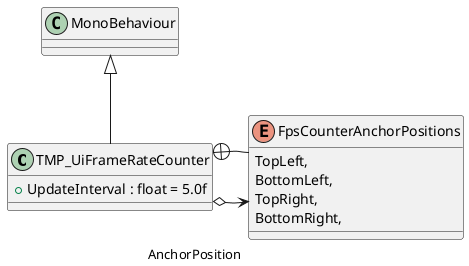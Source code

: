 @startuml
class TMP_UiFrameRateCounter {
    + UpdateInterval : float = 5.0f
}
enum FpsCounterAnchorPositions {
    TopLeft,
    BottomLeft,
    TopRight,
    BottomRight,
}
MonoBehaviour <|-- TMP_UiFrameRateCounter
TMP_UiFrameRateCounter o-> "AnchorPosition" FpsCounterAnchorPositions
TMP_UiFrameRateCounter +-- FpsCounterAnchorPositions
@enduml
